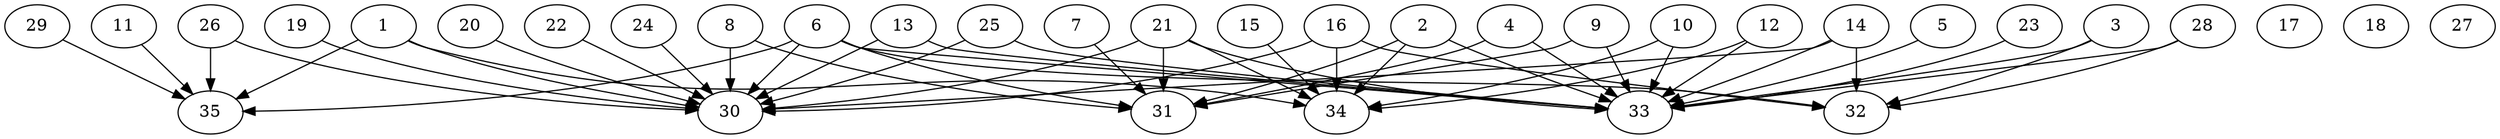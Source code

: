 // DAG automatically generated by daggen at Thu Oct  3 14:05:36 2019
// ./daggen --dot -n 35 --ccr 0.4 --fat 0.9 --regular 0.7 --density 0.5 --mindata 5242880 --maxdata 52428800 
digraph G {
  1 [size="83845120", alpha="0.06", expect_size="33538048"] 
  1 -> 30 [size ="33538048"]
  1 -> 34 [size ="33538048"]
  1 -> 35 [size ="33538048"]
  2 [size="65067520", alpha="0.04", expect_size="26027008"] 
  2 -> 31 [size ="26027008"]
  2 -> 33 [size ="26027008"]
  2 -> 34 [size ="26027008"]
  3 [size="50060800", alpha="0.10", expect_size="20024320"] 
  3 -> 32 [size ="20024320"]
  3 -> 33 [size ="20024320"]
  4 [size="69358080", alpha="0.05", expect_size="27743232"] 
  4 -> 31 [size ="27743232"]
  4 -> 33 [size ="27743232"]
  5 [size="56488960", alpha="0.18", expect_size="22595584"] 
  5 -> 33 [size ="22595584"]
  6 [size="77391360", alpha="0.01", expect_size="30956544"] 
  6 -> 30 [size ="30956544"]
  6 -> 31 [size ="30956544"]
  6 -> 32 [size ="30956544"]
  6 -> 33 [size ="30956544"]
  6 -> 35 [size ="30956544"]
  7 [size="110077440", alpha="0.08", expect_size="44030976"] 
  7 -> 31 [size ="44030976"]
  8 [size="75537920", alpha="0.17", expect_size="30215168"] 
  8 -> 30 [size ="30215168"]
  8 -> 31 [size ="30215168"]
  9 [size="93662720", alpha="0.19", expect_size="37465088"] 
  9 -> 31 [size ="37465088"]
  9 -> 33 [size ="37465088"]
  10 [size="62999040", alpha="0.16", expect_size="25199616"] 
  10 -> 33 [size ="25199616"]
  10 -> 34 [size ="25199616"]
  11 [size="107873280", alpha="0.11", expect_size="43149312"] 
  11 -> 35 [size ="43149312"]
  12 [size="24058880", alpha="0.08", expect_size="9623552"] 
  12 -> 33 [size ="9623552"]
  12 -> 34 [size ="9623552"]
  13 [size="48353280", alpha="0.07", expect_size="19341312"] 
  13 -> 30 [size ="19341312"]
  13 -> 33 [size ="19341312"]
  14 [size="106347520", alpha="0.04", expect_size="42539008"] 
  14 -> 30 [size ="42539008"]
  14 -> 32 [size ="42539008"]
  14 -> 33 [size ="42539008"]
  15 [size="20359680", alpha="0.13", expect_size="8143872"] 
  15 -> 34 [size ="8143872"]
  16 [size="125086720", alpha="0.15", expect_size="50034688"] 
  16 -> 30 [size ="50034688"]
  16 -> 32 [size ="50034688"]
  16 -> 34 [size ="50034688"]
  17 [size="15964160", alpha="0.19", expect_size="6385664"] 
  18 [size="62369280", alpha="0.19", expect_size="24947712"] 
  19 [size="47296000", alpha="0.18", expect_size="18918400"] 
  19 -> 30 [size ="18918400"]
  20 [size="41710080", alpha="0.16", expect_size="16684032"] 
  20 -> 30 [size ="16684032"]
  21 [size="19159040", alpha="0.06", expect_size="7663616"] 
  21 -> 30 [size ="7663616"]
  21 -> 31 [size ="7663616"]
  21 -> 33 [size ="7663616"]
  21 -> 34 [size ="7663616"]
  22 [size="85437440", alpha="0.04", expect_size="34174976"] 
  22 -> 30 [size ="34174976"]
  23 [size="16721920", alpha="0.09", expect_size="6688768"] 
  23 -> 33 [size ="6688768"]
  24 [size="55390720", alpha="0.04", expect_size="22156288"] 
  24 -> 30 [size ="22156288"]
  25 [size="79045120", alpha="0.05", expect_size="31618048"] 
  25 -> 30 [size ="31618048"]
  25 -> 33 [size ="31618048"]
  26 [size="37946880", alpha="0.18", expect_size="15178752"] 
  26 -> 30 [size ="15178752"]
  26 -> 35 [size ="15178752"]
  27 [size="129162240", alpha="0.07", expect_size="51664896"] 
  28 [size="123632640", alpha="0.07", expect_size="49453056"] 
  28 -> 32 [size ="49453056"]
  28 -> 33 [size ="49453056"]
  29 [size="116090880", alpha="0.00", expect_size="46436352"] 
  29 -> 35 [size ="46436352"]
  30 [size="104135680", alpha="0.02", expect_size="41654272"] 
  31 [size="79326720", alpha="0.20", expect_size="31730688"] 
  32 [size="112399360", alpha="0.20", expect_size="44959744"] 
  33 [size="19392000", alpha="0.05", expect_size="7756800"] 
  34 [size="73182720", alpha="0.07", expect_size="29273088"] 
  35 [size="94095360", alpha="0.10", expect_size="37638144"] 
}
